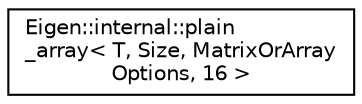 digraph "Graphical Class Hierarchy"
{
  edge [fontname="Helvetica",fontsize="10",labelfontname="Helvetica",labelfontsize="10"];
  node [fontname="Helvetica",fontsize="10",shape=record];
  rankdir="LR";
  Node1 [label="Eigen::internal::plain\l_array\< T, Size, MatrixOrArray\lOptions, 16 \>",height=0.2,width=0.4,color="black", fillcolor="white", style="filled",URL="$struct_eigen_1_1internal_1_1plain__array_3_01_t_00_01_size_00_01_matrix_or_array_options_00_0116_01_4.html"];
}
